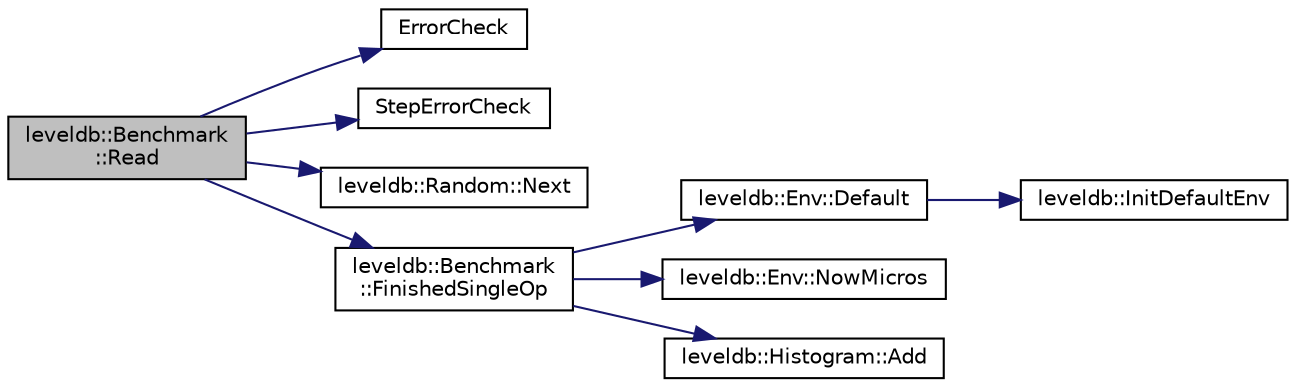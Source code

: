 digraph "leveldb::Benchmark::Read"
{
  edge [fontname="Helvetica",fontsize="10",labelfontname="Helvetica",labelfontsize="10"];
  node [fontname="Helvetica",fontsize="10",shape=record];
  rankdir="LR";
  Node1 [label="leveldb::Benchmark\l::Read",height=0.2,width=0.4,color="black", fillcolor="grey75", style="filled" fontcolor="black"];
  Node1 -> Node2 [color="midnightblue",fontsize="10",style="solid",fontname="Helvetica"];
  Node2 [label="ErrorCheck",height=0.2,width=0.4,color="black", fillcolor="white", style="filled",URL="$db__bench__sqlite3_8cc.html#a0bde971cd24b0905524e51367c63e128"];
  Node1 -> Node3 [color="midnightblue",fontsize="10",style="solid",fontname="Helvetica"];
  Node3 [label="StepErrorCheck",height=0.2,width=0.4,color="black", fillcolor="white", style="filled",URL="$db__bench__sqlite3_8cc.html#a495a6a73e04595d9d13374570f6b2ca4"];
  Node1 -> Node4 [color="midnightblue",fontsize="10",style="solid",fontname="Helvetica"];
  Node4 [label="leveldb::Random::Next",height=0.2,width=0.4,color="black", fillcolor="white", style="filled",URL="$classleveldb_1_1_random.html#a9e00ef1fcc82ed0ad16ba91b30ae8038"];
  Node1 -> Node5 [color="midnightblue",fontsize="10",style="solid",fontname="Helvetica"];
  Node5 [label="leveldb::Benchmark\l::FinishedSingleOp",height=0.2,width=0.4,color="black", fillcolor="white", style="filled",URL="$classleveldb_1_1_benchmark.html#acca3e72cfbf640d11acae8d58344ee48"];
  Node5 -> Node6 [color="midnightblue",fontsize="10",style="solid",fontname="Helvetica"];
  Node6 [label="leveldb::Env::Default",height=0.2,width=0.4,color="black", fillcolor="white", style="filled",URL="$classleveldb_1_1_env.html#ae15b67e650ff6790059745fd1b3bf3e7"];
  Node6 -> Node7 [color="midnightblue",fontsize="10",style="solid",fontname="Helvetica"];
  Node7 [label="leveldb::InitDefaultEnv",height=0.2,width=0.4,color="black", fillcolor="white", style="filled",URL="$namespaceleveldb.html#a14d29112491310d7a38d7b07fc5084f0"];
  Node5 -> Node8 [color="midnightblue",fontsize="10",style="solid",fontname="Helvetica"];
  Node8 [label="leveldb::Env::NowMicros",height=0.2,width=0.4,color="black", fillcolor="white", style="filled",URL="$classleveldb_1_1_env.html#a988062bcd558ac02c62522ac2c8aa39f"];
  Node5 -> Node9 [color="midnightblue",fontsize="10",style="solid",fontname="Helvetica"];
  Node9 [label="leveldb::Histogram::Add",height=0.2,width=0.4,color="black", fillcolor="white", style="filled",URL="$classleveldb_1_1_histogram.html#a7dd7147b7f6548f0bebde25ca40e4457"];
}
